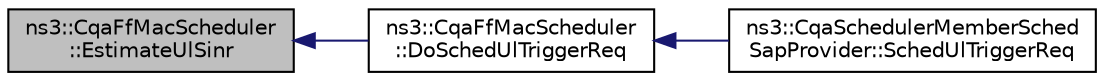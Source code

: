 digraph "ns3::CqaFfMacScheduler::EstimateUlSinr"
{
  edge [fontname="Helvetica",fontsize="10",labelfontname="Helvetica",labelfontsize="10"];
  node [fontname="Helvetica",fontsize="10",shape=record];
  rankdir="LR";
  Node1 [label="ns3::CqaFfMacScheduler\l::EstimateUlSinr",height=0.2,width=0.4,color="black", fillcolor="grey75", style="filled", fontcolor="black"];
  Node1 -> Node2 [dir="back",color="midnightblue",fontsize="10",style="solid"];
  Node2 [label="ns3::CqaFfMacScheduler\l::DoSchedUlTriggerReq",height=0.2,width=0.4,color="black", fillcolor="white", style="filled",URL="$d7/d75/classns3_1_1CqaFfMacScheduler.html#a8f3fcee098da3381bf6383f876d80da9"];
  Node2 -> Node3 [dir="back",color="midnightblue",fontsize="10",style="solid"];
  Node3 [label="ns3::CqaSchedulerMemberSched\lSapProvider::SchedUlTriggerReq",height=0.2,width=0.4,color="black", fillcolor="white", style="filled",URL="$de/da2/classns3_1_1CqaSchedulerMemberSchedSapProvider.html#a70271b0790cb95c275bab34ae175f478"];
}
